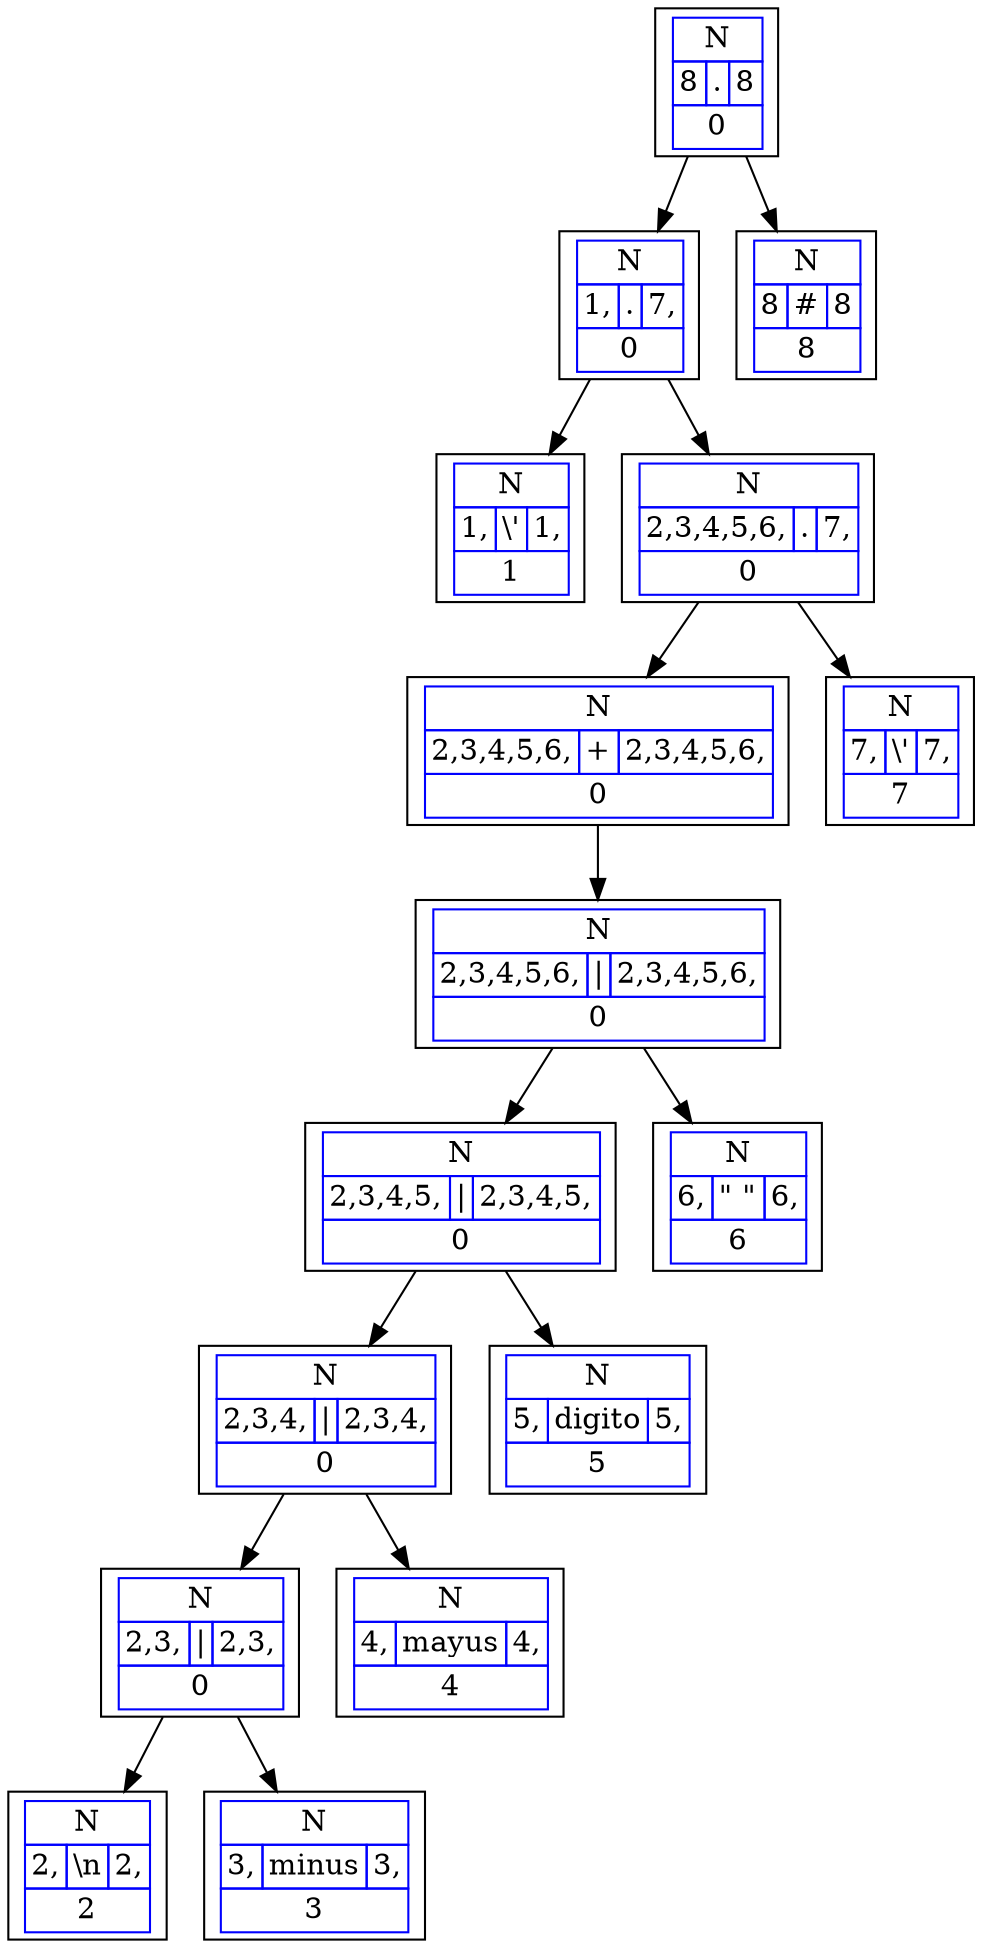 digraph G{
rankdir=UD
node[shape=box]
concentrate=true
nodo36 [ label =< 
<table border='0' cellborder='1' color='blue' cellspacing='0'>
<tr><td colspan="3">N</td></tr>
<tr><td>8</td><td>.</td><td>8</td></tr>
<tr><td colspan="3">0</td></tr>
</table>
>];
nodo34 [ label =< 
<table border='0' cellborder='1' color='blue' cellspacing='0'>
<tr><td colspan="3">N</td></tr>
<tr><td>1,</td><td>.</td><td>7,</td></tr>
<tr><td colspan="3">0</td></tr>
</table>
>];
nodo21 [ label =< 
<table border='0' cellborder='1' color='blue' cellspacing='0'>
<tr><td colspan="3">N</td></tr>
<tr><td>1,</td><td>\'</td><td>1,</td></tr>
<tr><td colspan="3">1</td></tr>
</table>
>];
nodo34->nodo21
nodo33 [ label =< 
<table border='0' cellborder='1' color='blue' cellspacing='0'>
<tr><td colspan="3">N</td></tr>
<tr><td>2,3,4,5,6,</td><td>.</td><td>7,</td></tr>
<tr><td colspan="3">0</td></tr>
</table>
>];
nodo31 [ label =< 
<table border='0' cellborder='1' color='blue' cellspacing='0'>
<tr><td colspan="3">N</td></tr>
<tr><td>2,3,4,5,6,</td><td>+</td><td>2,3,4,5,6,</td></tr>
<tr><td colspan="3">0</td></tr>
</table>
>];
nodo30 [ label =< 
<table border='0' cellborder='1' color='blue' cellspacing='0'>
<tr><td colspan="3">N</td></tr>
<tr><td>2,3,4,5,6,</td><td>|</td><td>2,3,4,5,6,</td></tr>
<tr><td colspan="3">0</td></tr>
</table>
>];
nodo28 [ label =< 
<table border='0' cellborder='1' color='blue' cellspacing='0'>
<tr><td colspan="3">N</td></tr>
<tr><td>2,3,4,5,</td><td>|</td><td>2,3,4,5,</td></tr>
<tr><td colspan="3">0</td></tr>
</table>
>];
nodo26 [ label =< 
<table border='0' cellborder='1' color='blue' cellspacing='0'>
<tr><td colspan="3">N</td></tr>
<tr><td>2,3,4,</td><td>|</td><td>2,3,4,</td></tr>
<tr><td colspan="3">0</td></tr>
</table>
>];
nodo24 [ label =< 
<table border='0' cellborder='1' color='blue' cellspacing='0'>
<tr><td colspan="3">N</td></tr>
<tr><td>2,3,</td><td>|</td><td>2,3,</td></tr>
<tr><td colspan="3">0</td></tr>
</table>
>];
nodo22 [ label =< 
<table border='0' cellborder='1' color='blue' cellspacing='0'>
<tr><td colspan="3">N</td></tr>
<tr><td>2,</td><td>\n</td><td>2,</td></tr>
<tr><td colspan="3">2</td></tr>
</table>
>];
nodo24->nodo22
nodo23 [ label =< 
<table border='0' cellborder='1' color='blue' cellspacing='0'>
<tr><td colspan="3">N</td></tr>
<tr><td>3,</td><td>minus</td><td>3,</td></tr>
<tr><td colspan="3">3</td></tr>
</table>
>];
nodo24->nodo23
nodo26->nodo24
nodo25 [ label =< 
<table border='0' cellborder='1' color='blue' cellspacing='0'>
<tr><td colspan="3">N</td></tr>
<tr><td>4,</td><td>mayus</td><td>4,</td></tr>
<tr><td colspan="3">4</td></tr>
</table>
>];
nodo26->nodo25
nodo28->nodo26
nodo27 [ label =< 
<table border='0' cellborder='1' color='blue' cellspacing='0'>
<tr><td colspan="3">N</td></tr>
<tr><td>5,</td><td>digito</td><td>5,</td></tr>
<tr><td colspan="3">5</td></tr>
</table>
>];
nodo28->nodo27
nodo30->nodo28
nodo29 [ label =< 
<table border='0' cellborder='1' color='blue' cellspacing='0'>
<tr><td colspan="3">N</td></tr>
<tr><td>6,</td><td>" "</td><td>6,</td></tr>
<tr><td colspan="3">6</td></tr>
</table>
>];
nodo30->nodo29
nodo31->nodo30
nodo33->nodo31
nodo32 [ label =< 
<table border='0' cellborder='1' color='blue' cellspacing='0'>
<tr><td colspan="3">N</td></tr>
<tr><td>7,</td><td>\'</td><td>7,</td></tr>
<tr><td colspan="3">7</td></tr>
</table>
>];
nodo33->nodo32
nodo34->nodo33
nodo36->nodo34
nodo35 [ label =< 
<table border='0' cellborder='1' color='blue' cellspacing='0'>
<tr><td colspan="3">N</td></tr>
<tr><td>8</td><td>#</td><td>8</td></tr>
<tr><td colspan="3">8</td></tr>
</table>
>];
nodo36->nodo35

}
